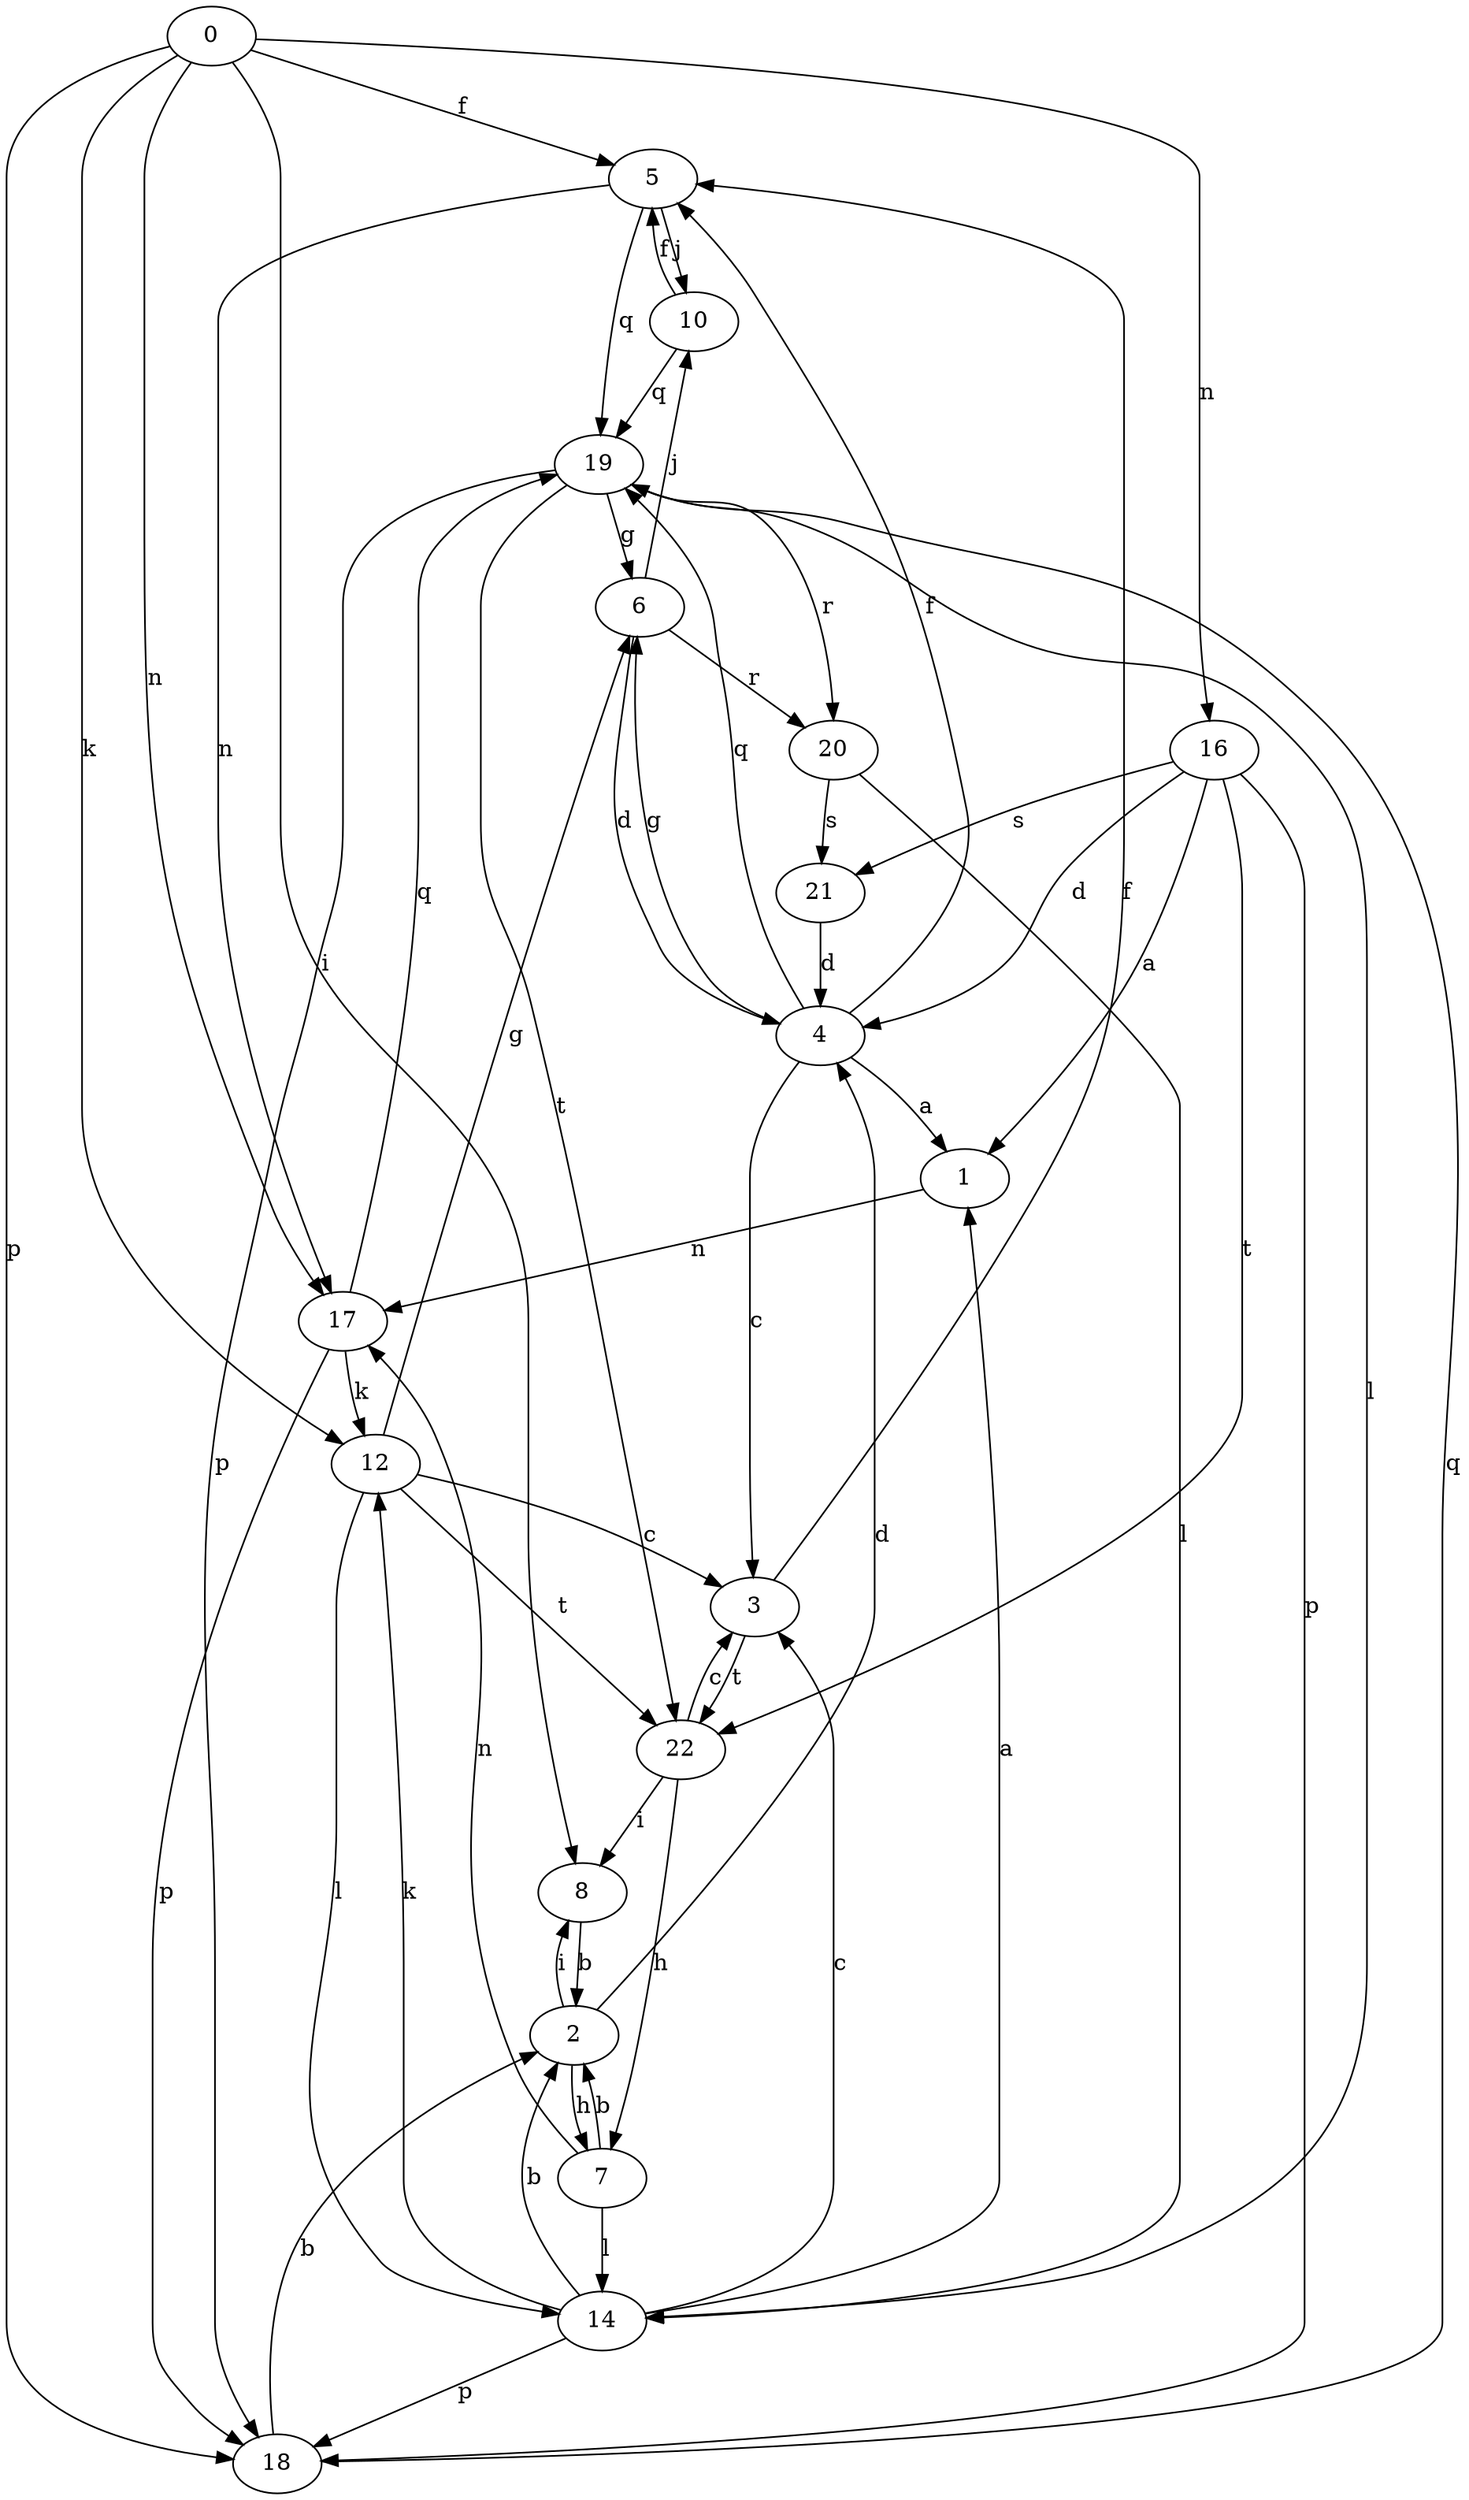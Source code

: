 strict digraph  {
0;
1;
2;
3;
4;
5;
6;
7;
8;
10;
12;
14;
16;
17;
18;
19;
20;
21;
22;
0 -> 5  [label=f];
0 -> 8  [label=i];
0 -> 12  [label=k];
0 -> 16  [label=n];
0 -> 17  [label=n];
0 -> 18  [label=p];
1 -> 17  [label=n];
2 -> 4  [label=d];
2 -> 7  [label=h];
2 -> 8  [label=i];
3 -> 5  [label=f];
3 -> 22  [label=t];
4 -> 1  [label=a];
4 -> 3  [label=c];
4 -> 5  [label=f];
4 -> 6  [label=g];
4 -> 19  [label=q];
5 -> 10  [label=j];
5 -> 17  [label=n];
5 -> 19  [label=q];
6 -> 4  [label=d];
6 -> 10  [label=j];
6 -> 20  [label=r];
7 -> 2  [label=b];
7 -> 14  [label=l];
7 -> 17  [label=n];
8 -> 2  [label=b];
10 -> 5  [label=f];
10 -> 19  [label=q];
12 -> 3  [label=c];
12 -> 6  [label=g];
12 -> 14  [label=l];
12 -> 22  [label=t];
14 -> 1  [label=a];
14 -> 2  [label=b];
14 -> 3  [label=c];
14 -> 12  [label=k];
14 -> 18  [label=p];
16 -> 1  [label=a];
16 -> 4  [label=d];
16 -> 18  [label=p];
16 -> 21  [label=s];
16 -> 22  [label=t];
17 -> 12  [label=k];
17 -> 18  [label=p];
17 -> 19  [label=q];
18 -> 2  [label=b];
18 -> 19  [label=q];
19 -> 6  [label=g];
19 -> 14  [label=l];
19 -> 18  [label=p];
19 -> 20  [label=r];
19 -> 22  [label=t];
20 -> 14  [label=l];
20 -> 21  [label=s];
21 -> 4  [label=d];
22 -> 3  [label=c];
22 -> 7  [label=h];
22 -> 8  [label=i];
}
